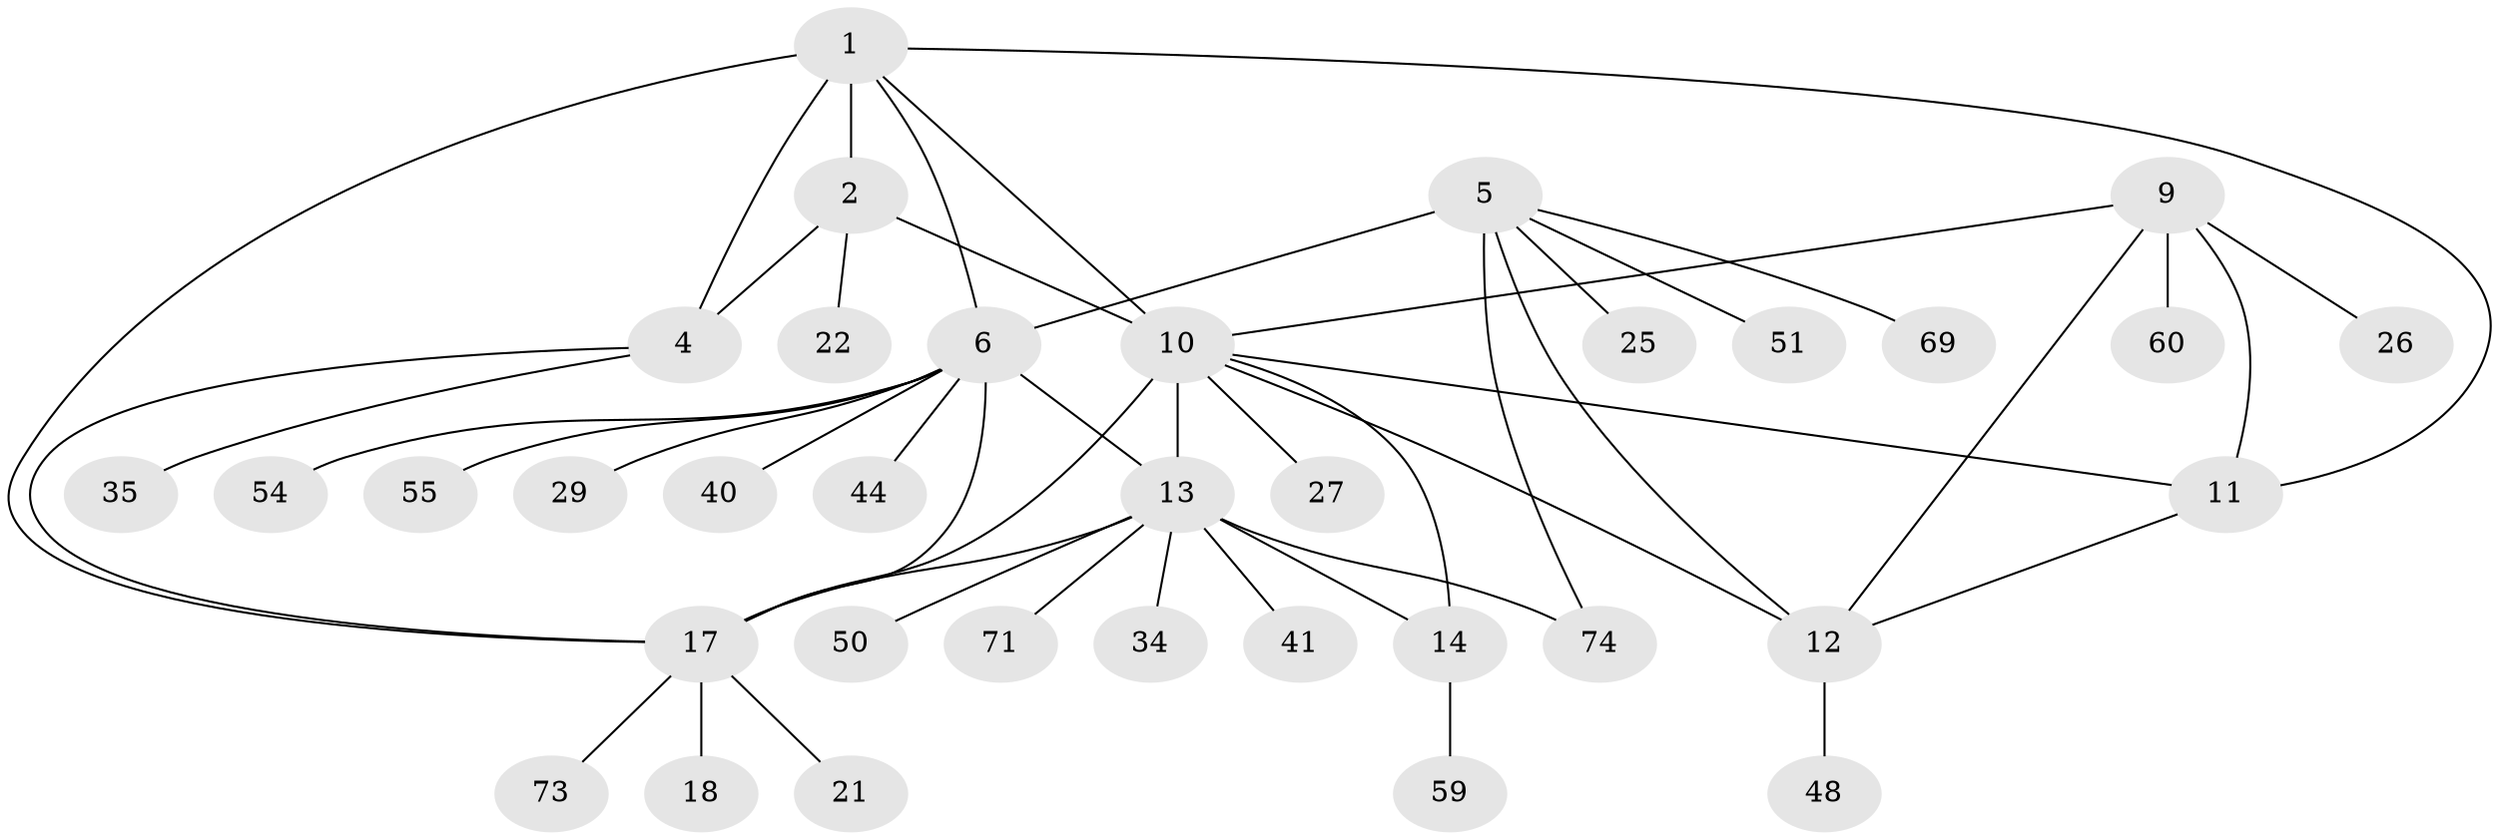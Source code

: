 // original degree distribution, {7: 0.07865168539325842, 6: 0.02247191011235955, 9: 0.02247191011235955, 8: 0.02247191011235955, 3: 0.06741573033707865, 10: 0.02247191011235955, 4: 0.02247191011235955, 5: 0.02247191011235955, 1: 0.5730337078651685, 2: 0.14606741573033707}
// Generated by graph-tools (version 1.1) at 2025/19/03/04/25 18:19:39]
// undirected, 35 vertices, 48 edges
graph export_dot {
graph [start="1"]
  node [color=gray90,style=filled];
  1 [super="+3+56+64+82+87"];
  2 [super="+36+45"];
  4 [super="+30+24+53+61"];
  5;
  6 [super="+7+38+23"];
  9 [super="+47+76"];
  10 [super="+15"];
  11;
  12 [super="+37+70+89+68"];
  13 [super="+16"];
  14;
  17 [super="+19+32+20+33"];
  18 [super="+58+31"];
  21;
  22;
  25;
  26;
  27 [super="+83+49"];
  29;
  34;
  35;
  40;
  41;
  44;
  48;
  50;
  51;
  54;
  55;
  59;
  60 [super="+63+62"];
  69;
  71 [super="+75"];
  73;
  74 [super="+78"];
  1 -- 2 [weight=2];
  1 -- 4 [weight=2];
  1 -- 17;
  1 -- 6;
  1 -- 11;
  1 -- 10;
  2 -- 4;
  2 -- 22;
  2 -- 10 [weight=2];
  4 -- 35;
  4 -- 17;
  5 -- 6 [weight=3];
  5 -- 12;
  5 -- 25;
  5 -- 51;
  5 -- 69;
  5 -- 74;
  6 -- 44;
  6 -- 54;
  6 -- 17;
  6 -- 13;
  6 -- 55;
  6 -- 29;
  6 -- 40;
  9 -- 10;
  9 -- 11;
  9 -- 12;
  9 -- 26;
  9 -- 60;
  10 -- 11;
  10 -- 12;
  10 -- 17;
  10 -- 27;
  10 -- 13 [weight=2];
  10 -- 14;
  11 -- 12;
  12 -- 48;
  13 -- 14 [weight=2];
  13 -- 34;
  13 -- 50;
  13 -- 71;
  13 -- 74;
  13 -- 17 [weight=2];
  13 -- 41;
  14 -- 59;
  17 -- 18 [weight=3];
  17 -- 73;
  17 -- 21;
}
